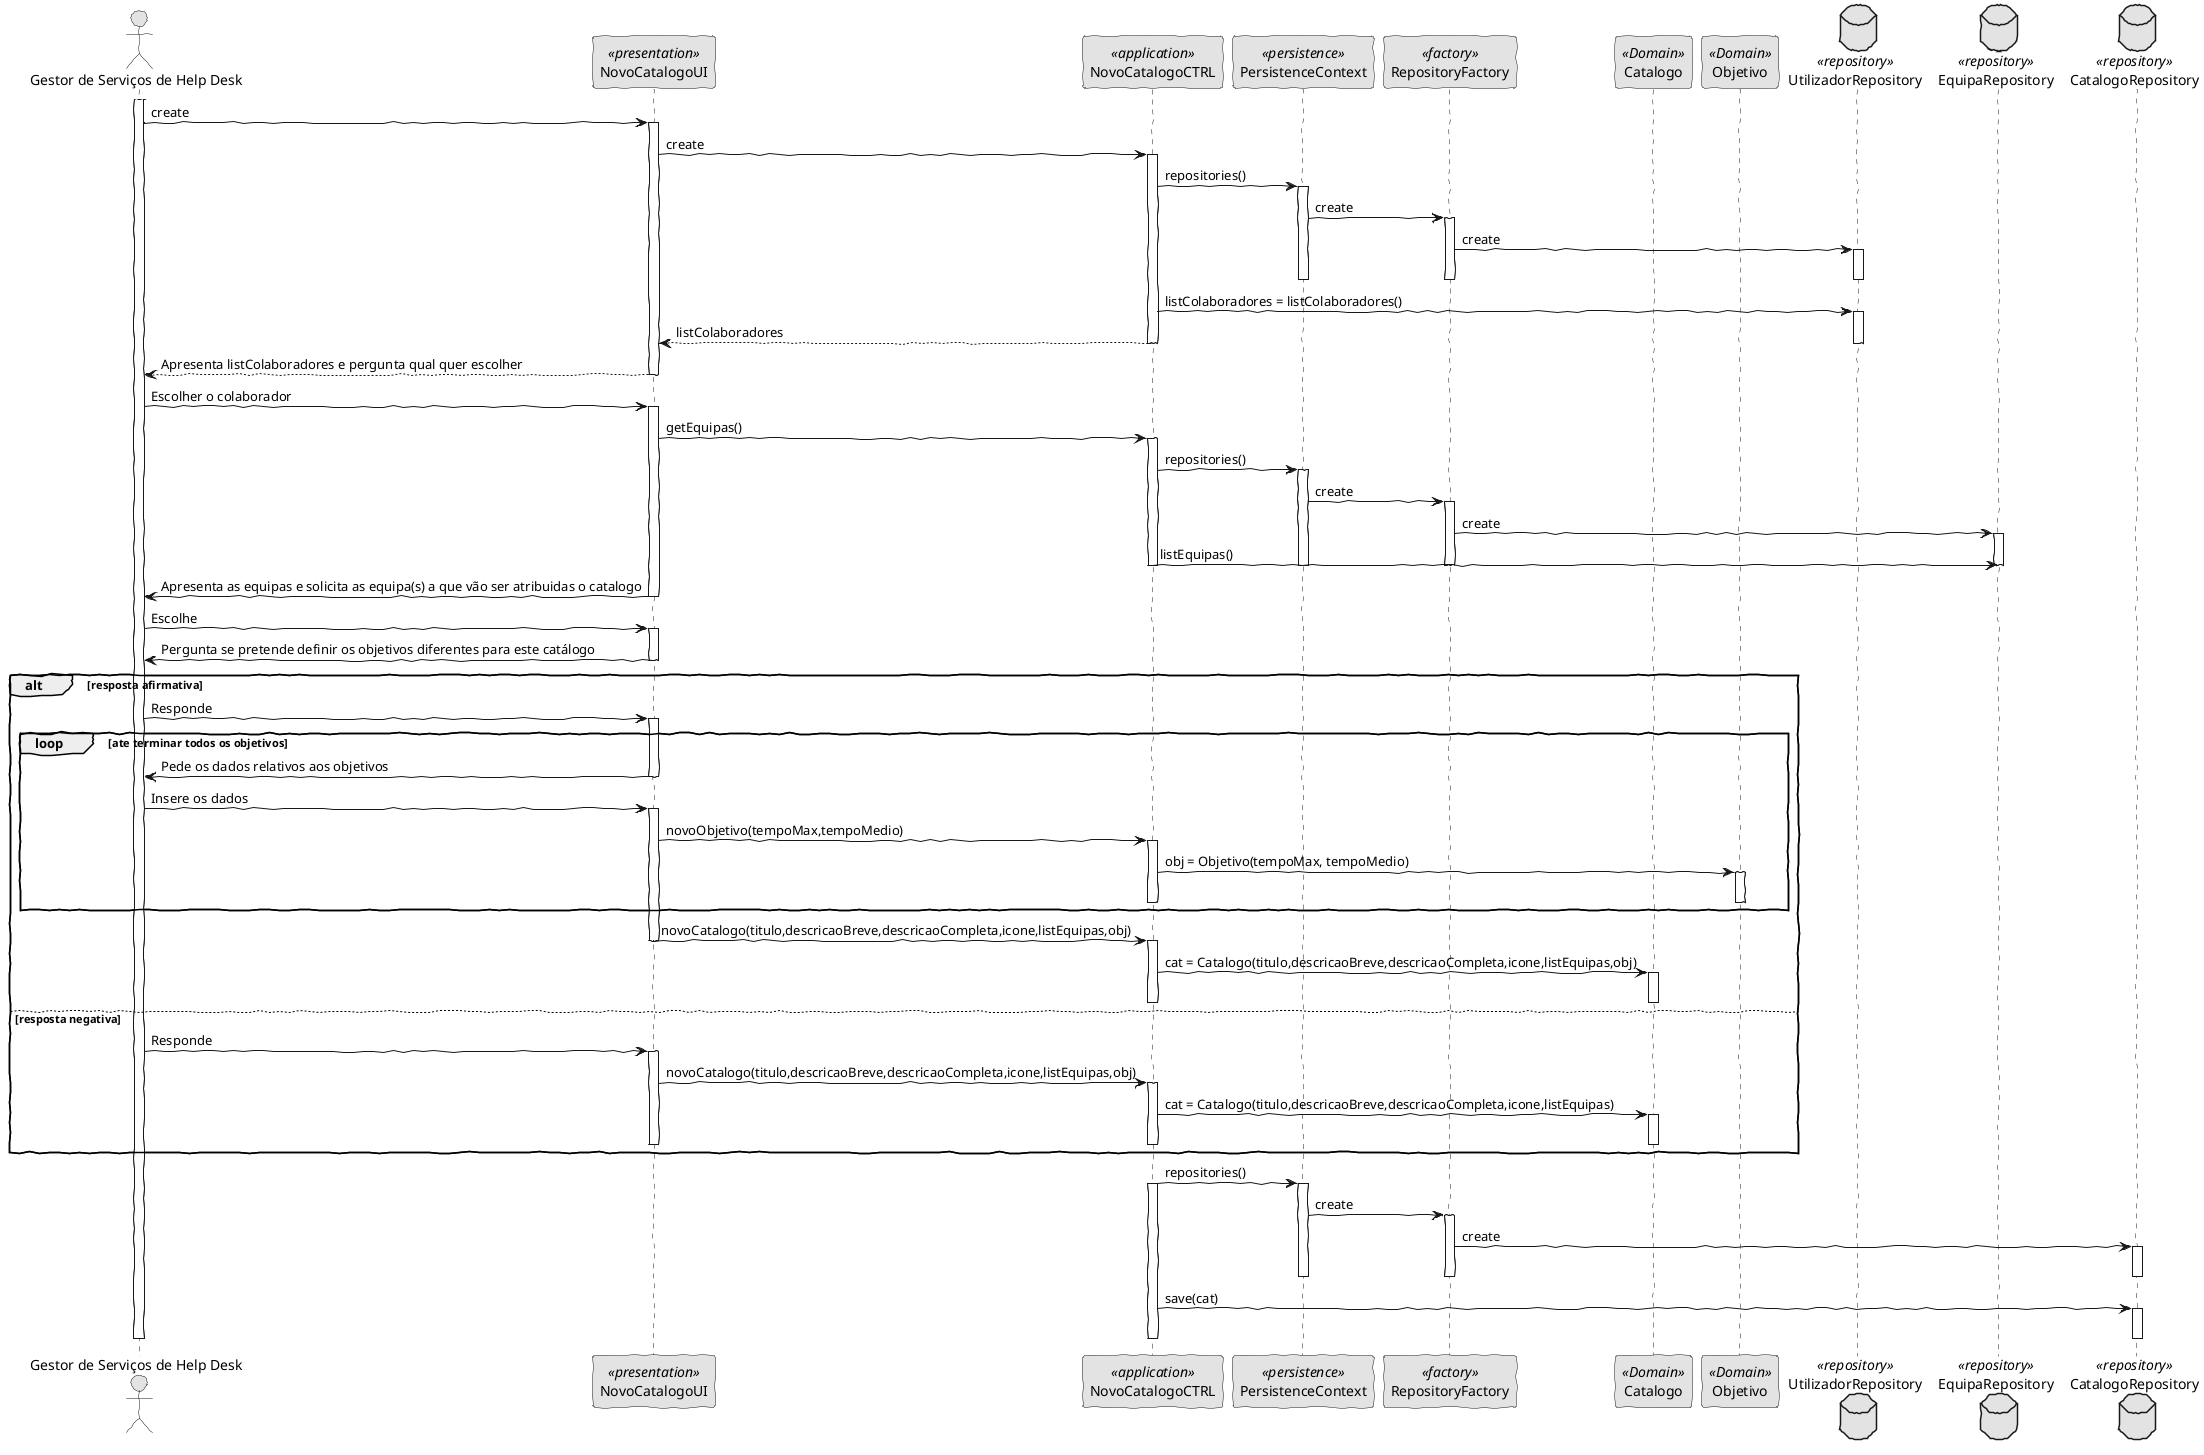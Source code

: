 @startuml
'http://plantuml.com/skinparam.html
skinparam handwritten true
skinparam monochrome true
skinparam packageStyle rect
skinparam defaultFontName FG Virgil
skinparam shadowing false

Actor "Gestor de Serviços de Help Desk" as Actor
participant NovoCatalogoUI as UI <<presentation>>
participant NovoCatalogoCTRL as Controller <<application>>
participant PersistenceContext as Persistence <<persistence>>
participant RepositoryFactory as Factory <<factory>>
participant Catalogo as Catalogo <<Domain>>
participant Objetivo as Objetivo <<Domain>>
database UtilizadorRepository as URepository <<repository>>
database EquipaRepository as ERepository <<repository>>
database CatalogoRepository as CRepository <<repository>>


activate Actor
    Actor -> UI: create
    activate UI
      UI -> Controller: create
    activate Controller
        Controller -> Persistence: repositories()
    activate Persistence
        Persistence -> Factory: create
    activate Factory
        Factory -> URepository: create
    activate URepository
    deactivate Persistence
    deactivate Factory
    deactivate URepository
        Controller -> URepository: listColaboradores = listColaboradores()
    activate URepository
        Controller --> UI: listColaboradores
    deactivate URepository
    deactivate Controller
        UI --> Actor : Apresenta listColaboradores e pergunta qual quer escolher
    deactivate UI
      Actor -> UI: Escolher o colaborador
    activate UI
    UI -> Controller: getEquipas()
    activate Controller
    Controller -> Persistence: repositories()
    activate Persistence
        Persistence -> Factory: create
    activate Factory
        Factory -> ERepository: create
    activate ERepository
      Controller -> ERepository : listEquipas()
    deactivate Controller
    deactivate Persistence
    deactivate Factory
    deactivate ERepository
      UI -> Actor: Apresenta as equipas e solicita as equipa(s) a que vão ser atribuidas o catalogo
    deactivate UI
      Actor -> UI: Escolhe
    activate UI
      
      UI -> Actor: Pergunta se pretende definir os objetivos diferentes para este catálogo
    deactivate UI
    
    alt resposta afirmativa
    
    Actor -> UI: Responde
    activate UI
    
    loop ate terminar todos os objetivos 
      UI ->   Actor: Pede os dados relativos aos objetivos
    deactivate UI
      Actor -> UI: Insere os dados
    activate UI
      UI -> Controller: novoObjetivo(tempoMax,tempoMedio)
    activate Controller
      Controller -> Objetivo: obj = Objetivo(tempoMax, tempoMedio)
    activate Objetivo
    deactivate Objetivo
    deactivate Controller
    end
     
      UI -> Controller: novoCatalogo(titulo,descricaoBreve,descricaoCompleta,icone,listEquipas,obj)
    deactivate UI
    activate Controller
      Controller -> Catalogo: cat = Catalogo(titulo,descricaoBreve,descricaoCompleta,icone,listEquipas,obj)
    activate Catalogo
    deactivate Catalogo
    deactivate Controller
    else resposta negativa 
      Actor -> UI: Responde
    activate UI
      UI -> Controller: novoCatalogo(titulo,descricaoBreve,descricaoCompleta,icone,listEquipas,obj)
    activate Controller
      Controller -> Catalogo: cat = Catalogo(titulo,descricaoBreve,descricaoCompleta,icone,listEquipas)
    activate Catalogo
    deactivate Catalogo
    deactivate Controller
    deactivate UI
    end

      Controller -> Persistence: repositories()
    activate Controller
    activate Persistence
      Persistence -> Factory: create
    activate Factory
      Factory -> CRepository: create
    activate CRepository
    deactivate Persistence
    deactivate Factory
    deactivate CRepository
      Controller -> CRepository: save(cat)
    activate CRepository
    deactivate CRepository
    deactivate Controller
  
deactivate Actor
@enduml